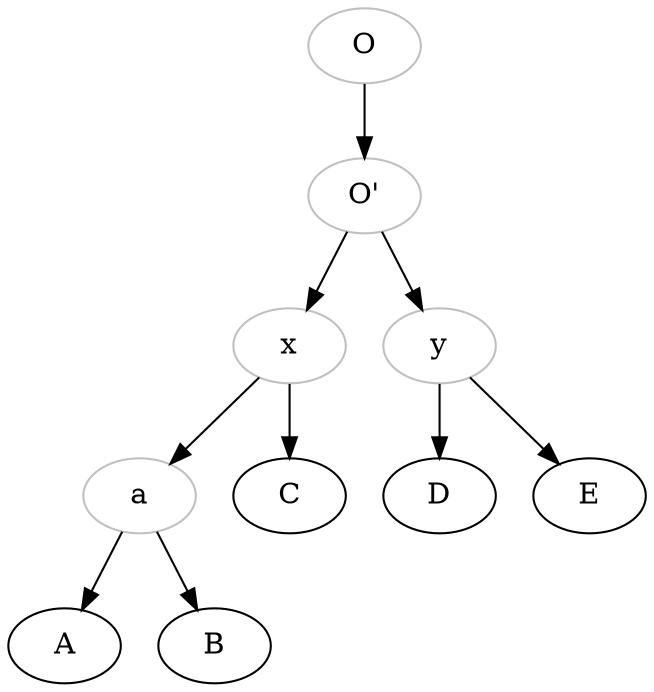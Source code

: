 digraph {
a[color="grey"];
O[label="O", color="grey"];
Oprime[label="O'", color="grey"];
x[color="grey"];
y[color="grey"];
O->Oprime;
Oprime->x;
x->a;
a->A;
a->B;
x->C;
Oprime->y;
y->D;
y->E;
}
